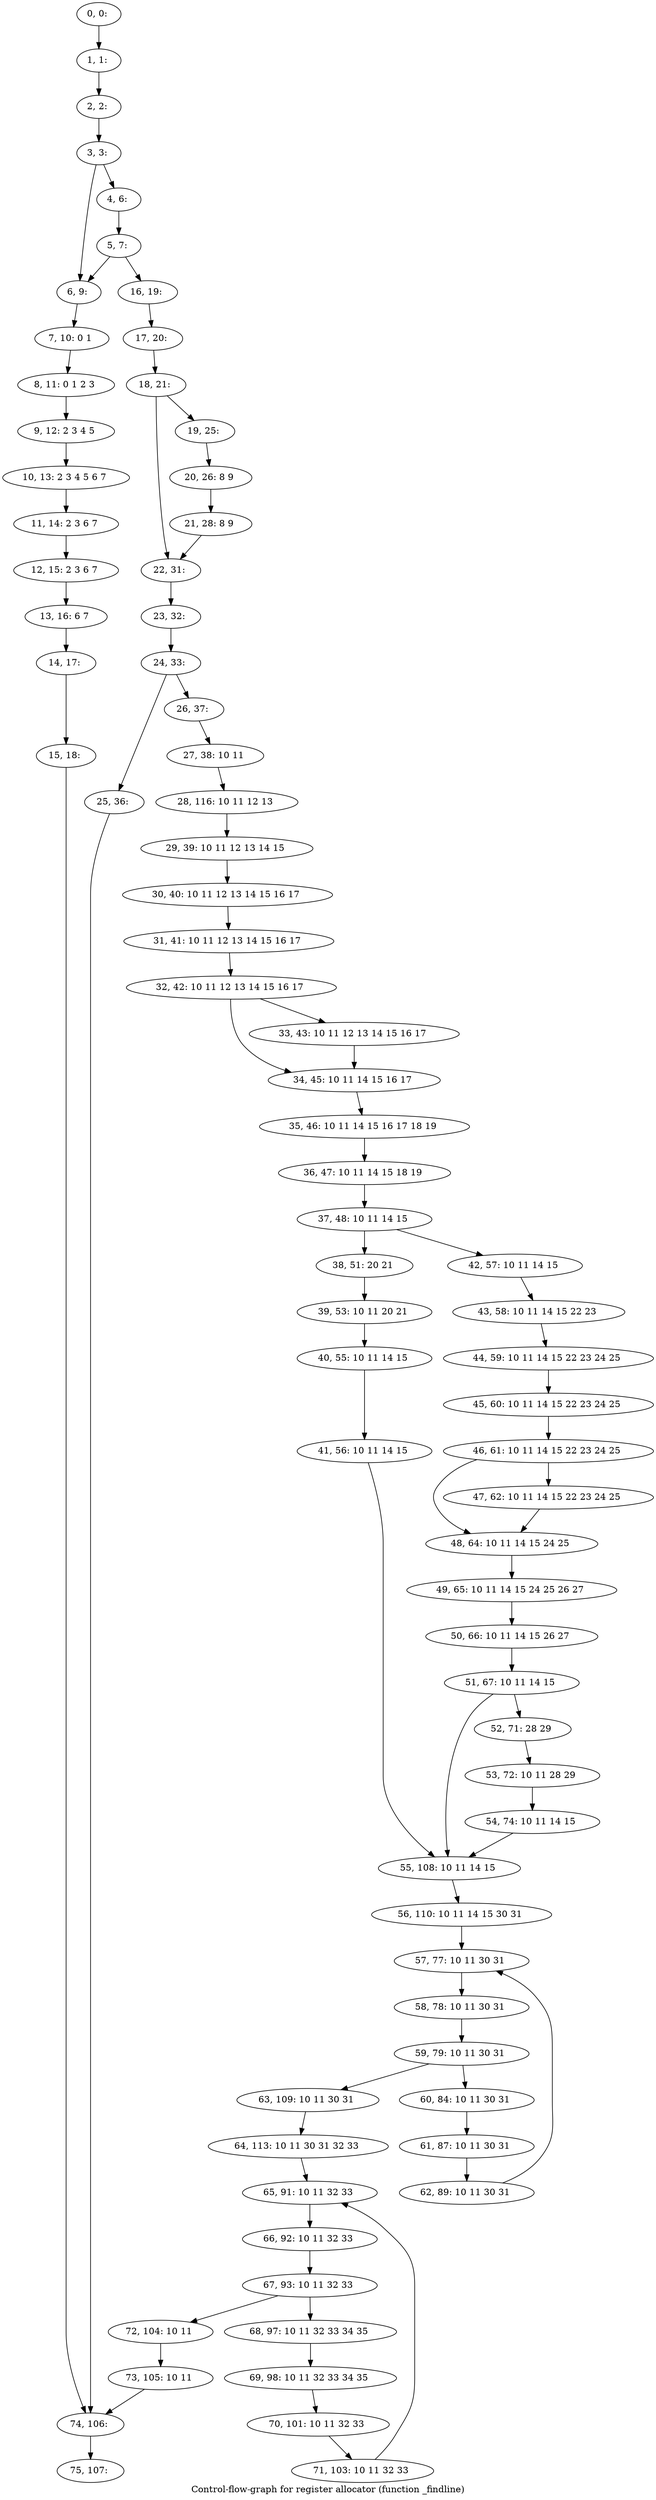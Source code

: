 digraph G {
graph [label="Control-flow-graph for register allocator (function _findline)"]
0[label="0, 0: "];
1[label="1, 1: "];
2[label="2, 2: "];
3[label="3, 3: "];
4[label="4, 6: "];
5[label="5, 7: "];
6[label="6, 9: "];
7[label="7, 10: 0 1 "];
8[label="8, 11: 0 1 2 3 "];
9[label="9, 12: 2 3 4 5 "];
10[label="10, 13: 2 3 4 5 6 7 "];
11[label="11, 14: 2 3 6 7 "];
12[label="12, 15: 2 3 6 7 "];
13[label="13, 16: 6 7 "];
14[label="14, 17: "];
15[label="15, 18: "];
16[label="16, 19: "];
17[label="17, 20: "];
18[label="18, 21: "];
19[label="19, 25: "];
20[label="20, 26: 8 9 "];
21[label="21, 28: 8 9 "];
22[label="22, 31: "];
23[label="23, 32: "];
24[label="24, 33: "];
25[label="25, 36: "];
26[label="26, 37: "];
27[label="27, 38: 10 11 "];
28[label="28, 116: 10 11 12 13 "];
29[label="29, 39: 10 11 12 13 14 15 "];
30[label="30, 40: 10 11 12 13 14 15 16 17 "];
31[label="31, 41: 10 11 12 13 14 15 16 17 "];
32[label="32, 42: 10 11 12 13 14 15 16 17 "];
33[label="33, 43: 10 11 12 13 14 15 16 17 "];
34[label="34, 45: 10 11 14 15 16 17 "];
35[label="35, 46: 10 11 14 15 16 17 18 19 "];
36[label="36, 47: 10 11 14 15 18 19 "];
37[label="37, 48: 10 11 14 15 "];
38[label="38, 51: 20 21 "];
39[label="39, 53: 10 11 20 21 "];
40[label="40, 55: 10 11 14 15 "];
41[label="41, 56: 10 11 14 15 "];
42[label="42, 57: 10 11 14 15 "];
43[label="43, 58: 10 11 14 15 22 23 "];
44[label="44, 59: 10 11 14 15 22 23 24 25 "];
45[label="45, 60: 10 11 14 15 22 23 24 25 "];
46[label="46, 61: 10 11 14 15 22 23 24 25 "];
47[label="47, 62: 10 11 14 15 22 23 24 25 "];
48[label="48, 64: 10 11 14 15 24 25 "];
49[label="49, 65: 10 11 14 15 24 25 26 27 "];
50[label="50, 66: 10 11 14 15 26 27 "];
51[label="51, 67: 10 11 14 15 "];
52[label="52, 71: 28 29 "];
53[label="53, 72: 10 11 28 29 "];
54[label="54, 74: 10 11 14 15 "];
55[label="55, 108: 10 11 14 15 "];
56[label="56, 110: 10 11 14 15 30 31 "];
57[label="57, 77: 10 11 30 31 "];
58[label="58, 78: 10 11 30 31 "];
59[label="59, 79: 10 11 30 31 "];
60[label="60, 84: 10 11 30 31 "];
61[label="61, 87: 10 11 30 31 "];
62[label="62, 89: 10 11 30 31 "];
63[label="63, 109: 10 11 30 31 "];
64[label="64, 113: 10 11 30 31 32 33 "];
65[label="65, 91: 10 11 32 33 "];
66[label="66, 92: 10 11 32 33 "];
67[label="67, 93: 10 11 32 33 "];
68[label="68, 97: 10 11 32 33 34 35 "];
69[label="69, 98: 10 11 32 33 34 35 "];
70[label="70, 101: 10 11 32 33 "];
71[label="71, 103: 10 11 32 33 "];
72[label="72, 104: 10 11 "];
73[label="73, 105: 10 11 "];
74[label="74, 106: "];
75[label="75, 107: "];
0->1 ;
1->2 ;
2->3 ;
3->4 ;
3->6 ;
4->5 ;
5->6 ;
5->16 ;
6->7 ;
7->8 ;
8->9 ;
9->10 ;
10->11 ;
11->12 ;
12->13 ;
13->14 ;
14->15 ;
15->74 ;
16->17 ;
17->18 ;
18->19 ;
18->22 ;
19->20 ;
20->21 ;
21->22 ;
22->23 ;
23->24 ;
24->25 ;
24->26 ;
25->74 ;
26->27 ;
27->28 ;
28->29 ;
29->30 ;
30->31 ;
31->32 ;
32->33 ;
32->34 ;
33->34 ;
34->35 ;
35->36 ;
36->37 ;
37->38 ;
37->42 ;
38->39 ;
39->40 ;
40->41 ;
41->55 ;
42->43 ;
43->44 ;
44->45 ;
45->46 ;
46->47 ;
46->48 ;
47->48 ;
48->49 ;
49->50 ;
50->51 ;
51->52 ;
51->55 ;
52->53 ;
53->54 ;
54->55 ;
55->56 ;
56->57 ;
57->58 ;
58->59 ;
59->60 ;
59->63 ;
60->61 ;
61->62 ;
62->57 ;
63->64 ;
64->65 ;
65->66 ;
66->67 ;
67->68 ;
67->72 ;
68->69 ;
69->70 ;
70->71 ;
71->65 ;
72->73 ;
73->74 ;
74->75 ;
}
